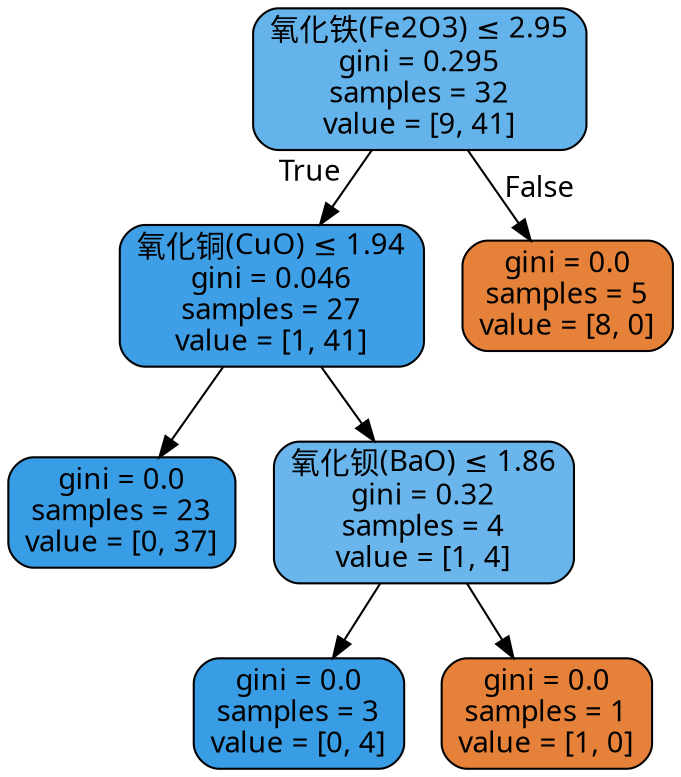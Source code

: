 digraph Tree {
node [shape=box, style="filled, rounded", color="black", fontname="DengXian"] ;
edge [fontname="DengXian"] ;
0 [label=<氧化铁(Fe2O3) &le; 2.95<br/>gini = 0.295<br/>samples = 32<br/>value = [9, 41]>, fillcolor="#64b3eb"] ;
1 [label=<氧化铜(CuO) &le; 1.94<br/>gini = 0.046<br/>samples = 27<br/>value = [1, 41]>, fillcolor="#3e9fe6"] ;
0 -> 1 [labeldistance=2.5, labelangle=45, headlabel="True"] ;
2 [label=<gini = 0.0<br/>samples = 23<br/>value = [0, 37]>, fillcolor="#399de5"] ;
1 -> 2 ;
3 [label=<氧化钡(BaO) &le; 1.86<br/>gini = 0.32<br/>samples = 4<br/>value = [1, 4]>, fillcolor="#6ab6ec"] ;
1 -> 3 ;
4 [label=<gini = 0.0<br/>samples = 3<br/>value = [0, 4]>, fillcolor="#399de5"] ;
3 -> 4 ;
5 [label=<gini = 0.0<br/>samples = 1<br/>value = [1, 0]>, fillcolor="#e58139"] ;
3 -> 5 ;
6 [label=<gini = 0.0<br/>samples = 5<br/>value = [8, 0]>, fillcolor="#e58139"] ;
0 -> 6 [labeldistance=2.5, labelangle=-45, headlabel="False"] ;
}